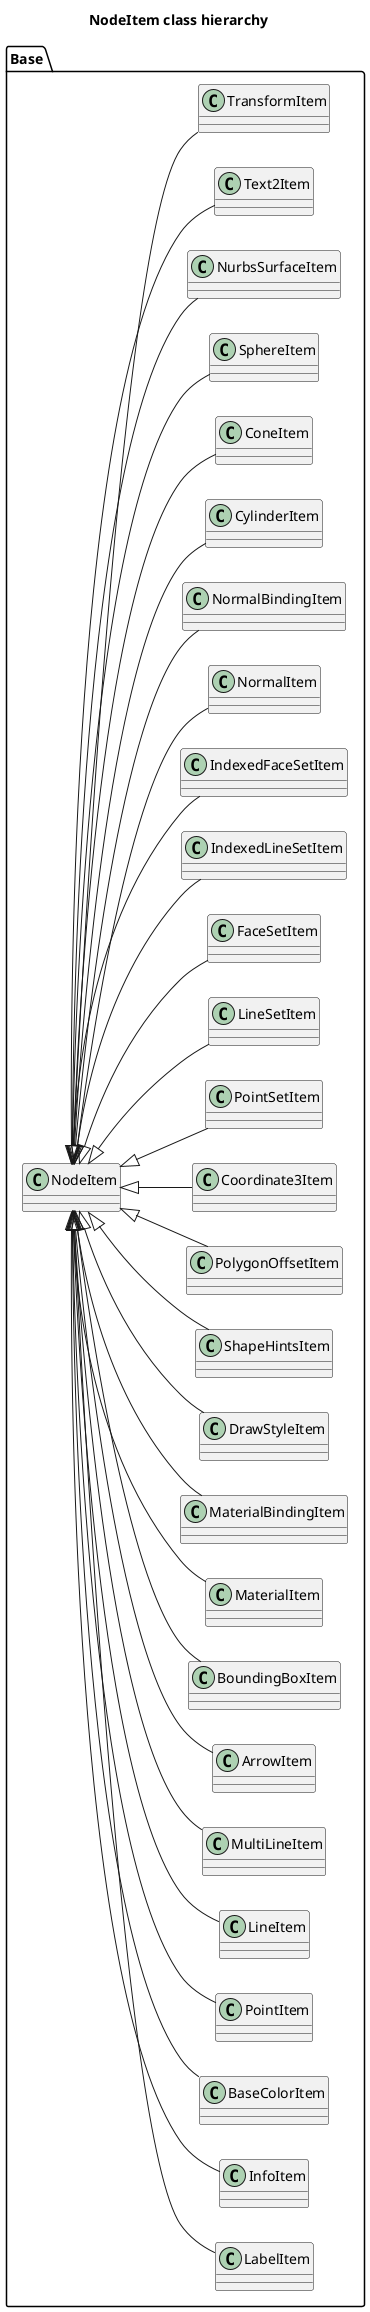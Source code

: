 @startuml
title NodeItem class hierarchy
left to right direction
package [Base] as C_0005614219575140048477 {
class "NodeItem" as C_0003142896263797232786
class C_0003142896263797232786 [[https://github.com/FreeCAD/FreeCAD/blob/2fcc5317fe3aee96ca73475986a577719fc78e20/src/Base/Builder3D.h#L240{NodeItem}]] {
__
}
class "LabelItem" as C_0007224731687989273775
class C_0007224731687989273775 [[https://github.com/FreeCAD/FreeCAD/blob/2fcc5317fe3aee96ca73475986a577719fc78e20/src/Base/Builder3D.h#L257{LabelItem}]] {
__
}
class "InfoItem" as C_0017513990263993922464
class C_0017513990263993922464 [[https://github.com/FreeCAD/FreeCAD/blob/2fcc5317fe3aee96ca73475986a577719fc78e20/src/Base/Builder3D.h#L270{InfoItem}]] {
__
}
class "BaseColorItem" as C_0006648564482688350559
class C_0006648564482688350559 [[https://github.com/FreeCAD/FreeCAD/blob/2fcc5317fe3aee96ca73475986a577719fc78e20/src/Base/Builder3D.h#L283{BaseColorItem}]] {
__
}
class "PointItem" as C_0012806518239958755114
class C_0012806518239958755114 [[https://github.com/FreeCAD/FreeCAD/blob/2fcc5317fe3aee96ca73475986a577719fc78e20/src/Base/Builder3D.h#L293{PointItem}]] {
__
}
class "LineItem" as C_0010821140433555204062
class C_0010821140433555204062 [[https://github.com/FreeCAD/FreeCAD/blob/2fcc5317fe3aee96ca73475986a577719fc78e20/src/Base/Builder3D.h#L307{LineItem}]] {
__
}
class "MultiLineItem" as C_0008362166361714123324
class C_0008362166361714123324 [[https://github.com/FreeCAD/FreeCAD/blob/2fcc5317fe3aee96ca73475986a577719fc78e20/src/Base/Builder3D.h#L321{MultiLineItem}]] {
__
}
class "ArrowItem" as C_0016563370239511058960
class C_0016563370239511058960 [[https://github.com/FreeCAD/FreeCAD/blob/2fcc5317fe3aee96ca73475986a577719fc78e20/src/Base/Builder3D.h#L337{ArrowItem}]] {
__
}
class "BoundingBoxItem" as C_0004229591888014686384
class C_0004229591888014686384 [[https://github.com/FreeCAD/FreeCAD/blob/2fcc5317fe3aee96ca73475986a577719fc78e20/src/Base/Builder3D.h#L351{BoundingBoxItem}]] {
__
}
class "MaterialItem" as C_0003770821643484466971
class C_0003770821643484466971 [[https://github.com/FreeCAD/FreeCAD/blob/2fcc5317fe3aee96ca73475986a577719fc78e20/src/Base/Builder3D.h#L370{MaterialItem}]] {
__
}
class "MaterialBindingItem" as C_0007381822741748470515
class C_0007381822741748470515 [[https://github.com/FreeCAD/FreeCAD/blob/2fcc5317fe3aee96ca73475986a577719fc78e20/src/Base/Builder3D.h#L403{MaterialBindingItem}]] {
__
}
class "DrawStyleItem" as C_0009846323258690831919
class C_0009846323258690831919 [[https://github.com/FreeCAD/FreeCAD/blob/2fcc5317fe3aee96ca73475986a577719fc78e20/src/Base/Builder3D.h#L418{DrawStyleItem}]] {
__
}
class "ShapeHintsItem" as C_0006308139742991240946
class C_0006308139742991240946 [[https://github.com/FreeCAD/FreeCAD/blob/2fcc5317fe3aee96ca73475986a577719fc78e20/src/Base/Builder3D.h#L433{ShapeHintsItem}]] {
__
}
class "PolygonOffsetItem" as C_0009401210480385110890
class C_0009401210480385110890 [[https://github.com/FreeCAD/FreeCAD/blob/2fcc5317fe3aee96ca73475986a577719fc78e20/src/Base/Builder3D.h#L450{PolygonOffsetItem}]] {
__
}
class "Coordinate3Item" as C_0017424363913360464021
class C_0017424363913360464021 [[https://github.com/FreeCAD/FreeCAD/blob/2fcc5317fe3aee96ca73475986a577719fc78e20/src/Base/Builder3D.h#L463{Coordinate3Item}]] {
__
}
class "PointSetItem" as C_0007236662082819544631
class C_0007236662082819544631 [[https://github.com/FreeCAD/FreeCAD/blob/2fcc5317fe3aee96ca73475986a577719fc78e20/src/Base/Builder3D.h#L478{PointSetItem}]] {
__
}
class "LineSetItem" as C_0009282498347772441127
class C_0009282498347772441127 [[https://github.com/FreeCAD/FreeCAD/blob/2fcc5317fe3aee96ca73475986a577719fc78e20/src/Base/Builder3D.h#L487{LineSetItem}]] {
__
}
class "FaceSetItem" as C_0004165658604788210492
class C_0004165658604788210492 [[https://github.com/FreeCAD/FreeCAD/blob/2fcc5317fe3aee96ca73475986a577719fc78e20/src/Base/Builder3D.h#L496{FaceSetItem}]] {
__
}
class "IndexedLineSetItem" as C_0004814078650981951908
class C_0004814078650981951908 [[https://github.com/FreeCAD/FreeCAD/blob/2fcc5317fe3aee96ca73475986a577719fc78e20/src/Base/Builder3D.h#L509{IndexedLineSetItem}]] {
__
}
class "IndexedFaceSetItem" as C_0008415487316637387662
class C_0008415487316637387662 [[https://github.com/FreeCAD/FreeCAD/blob/2fcc5317fe3aee96ca73475986a577719fc78e20/src/Base/Builder3D.h#L522{IndexedFaceSetItem}]] {
__
}
class "NormalItem" as C_0015634186810409027727
class C_0015634186810409027727 [[https://github.com/FreeCAD/FreeCAD/blob/2fcc5317fe3aee96ca73475986a577719fc78e20/src/Base/Builder3D.h#L535{NormalItem}]] {
__
}
class "NormalBindingItem" as C_0008991352168833495969
class C_0008991352168833495969 [[https://github.com/FreeCAD/FreeCAD/blob/2fcc5317fe3aee96ca73475986a577719fc78e20/src/Base/Builder3D.h#L550{NormalBindingItem}]] {
__
}
class "CylinderItem" as C_0001606703663220004622
class C_0001606703663220004622 [[https://github.com/FreeCAD/FreeCAD/blob/2fcc5317fe3aee96ca73475986a577719fc78e20/src/Base/Builder3D.h#L564{CylinderItem}]] {
__
}
class "ConeItem" as C_0011239105593547930431
class C_0011239105593547930431 [[https://github.com/FreeCAD/FreeCAD/blob/2fcc5317fe3aee96ca73475986a577719fc78e20/src/Base/Builder3D.h#L579{ConeItem}]] {
__
}
class "SphereItem" as C_0005790599249456555514
class C_0005790599249456555514 [[https://github.com/FreeCAD/FreeCAD/blob/2fcc5317fe3aee96ca73475986a577719fc78e20/src/Base/Builder3D.h#L594{SphereItem}]] {
__
}
class "NurbsSurfaceItem" as C_0005721591084170041597
class C_0005721591084170041597 [[https://github.com/FreeCAD/FreeCAD/blob/2fcc5317fe3aee96ca73475986a577719fc78e20/src/Base/Builder3D.h#L607{NurbsSurfaceItem}]] {
__
}
class "Text2Item" as C_0008348468305738718882
class C_0008348468305738718882 [[https://github.com/FreeCAD/FreeCAD/blob/2fcc5317fe3aee96ca73475986a577719fc78e20/src/Base/Builder3D.h#L624{Text2Item}]] {
__
}
class "TransformItem" as C_0012603732557138332090
class C_0012603732557138332090 [[https://github.com/FreeCAD/FreeCAD/blob/2fcc5317fe3aee96ca73475986a577719fc78e20/src/Base/Builder3D.h#L637{TransformItem}]] {
__
}
}
C_0003142896263797232786 <|-- C_0007224731687989273775
C_0003142896263797232786 <|-- C_0017513990263993922464
C_0003142896263797232786 <|-- C_0006648564482688350559
C_0003142896263797232786 <|-- C_0012806518239958755114
C_0003142896263797232786 <|-- C_0010821140433555204062
C_0003142896263797232786 <|-- C_0008362166361714123324
C_0003142896263797232786 <|-- C_0016563370239511058960
C_0003142896263797232786 <|-- C_0004229591888014686384
C_0003142896263797232786 <|-- C_0003770821643484466971
C_0003142896263797232786 <|-- C_0007381822741748470515
C_0003142896263797232786 <|-- C_0009846323258690831919
C_0003142896263797232786 <|-- C_0006308139742991240946
C_0003142896263797232786 <|-- C_0009401210480385110890
C_0003142896263797232786 <|-- C_0017424363913360464021
C_0003142896263797232786 <|-- C_0007236662082819544631
C_0003142896263797232786 <|-- C_0009282498347772441127
C_0003142896263797232786 <|-- C_0004165658604788210492
C_0003142896263797232786 <|-- C_0004814078650981951908
C_0003142896263797232786 <|-- C_0008415487316637387662
C_0003142896263797232786 <|-- C_0015634186810409027727
C_0003142896263797232786 <|-- C_0008991352168833495969
C_0003142896263797232786 <|-- C_0001606703663220004622
C_0003142896263797232786 <|-- C_0011239105593547930431
C_0003142896263797232786 <|-- C_0005790599249456555514
C_0003142896263797232786 <|-- C_0005721591084170041597
C_0003142896263797232786 <|-- C_0008348468305738718882
C_0003142896263797232786 <|-- C_0012603732557138332090

'Generated with clang-uml, version 0.6.0
'LLVM version Ubuntu clang version 19.1.1 (1ubuntu1)
@enduml
